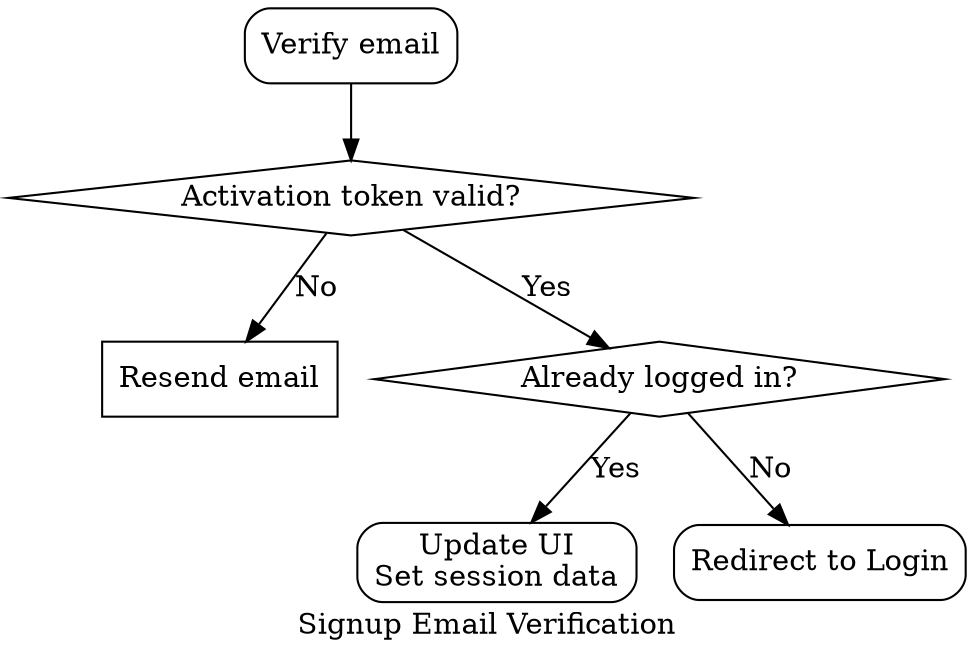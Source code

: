 digraph {
    label = "Signup Email Verification"

    start[shape="box", style=rounded];
    end[shape="box", style=rounded];
    token_valid[shape="diamond", style=""];
    resend[shape="box", style=""];
    login[shape="box", style=rounded];
    is_loggedin[shape="diamond", style=""];

    start -> token_valid;
    token_valid -> resend[label="No"];
    token_valid -> is_loggedin[label="Yes"];
    is_loggedin -> end[label="Yes"];
    is_loggedin -> login[label="No"];

    start[label="Verify email"]
    resend[label="Resend email"];
    token_valid[label="Activation token valid?"]
    is_loggedin[label="Already logged in?"]
    login[label="Redirect to Login"]
    end[label="Update UI\nSet session data"];
}